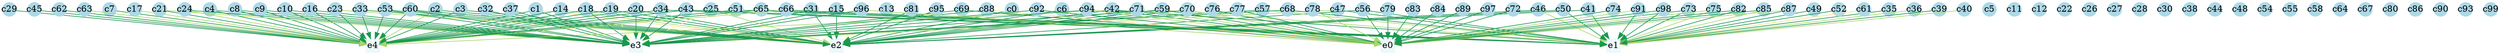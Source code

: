 digraph G {
	splines=false;
	c0[shape=circle, color=lightblue,style=filled ,height=0.30, width=0.30, fixedsize=true,];
	c1[shape=circle, color=lightblue,style=filled ,height=0.30, width=0.30, fixedsize=true,];
	c2[shape=circle, color=lightblue,style=filled ,height=0.30, width=0.30, fixedsize=true,];
	c3[shape=circle, color=lightblue,style=filled ,height=0.30, width=0.30, fixedsize=true,];
	c4[shape=circle, color=lightblue,style=filled ,height=0.30, width=0.30, fixedsize=true,];
	c5[shape=circle, color=lightblue,style=filled ,height=0.30, width=0.30, fixedsize=true,];
	c6[shape=circle, color=lightblue,style=filled ,height=0.30, width=0.30, fixedsize=true,];
	c7[shape=circle, color=lightblue,style=filled ,height=0.30, width=0.30, fixedsize=true,];
	c8[shape=circle, color=lightblue,style=filled ,height=0.30, width=0.30, fixedsize=true,];
	c9[shape=circle, color=lightblue,style=filled ,height=0.30, width=0.30, fixedsize=true,];
	c10[shape=circle, color=lightblue,style=filled ,height=0.30, width=0.30, fixedsize=true,];
	c11[shape=circle, color=lightblue,style=filled ,height=0.30, width=0.30, fixedsize=true,];
	c12[shape=circle, color=lightblue,style=filled ,height=0.30, width=0.30, fixedsize=true,];
	c13[shape=circle, color=lightblue,style=filled ,height=0.30, width=0.30, fixedsize=true,];
	c14[shape=circle, color=lightblue,style=filled ,height=0.30, width=0.30, fixedsize=true,];
	c15[shape=circle, color=lightblue,style=filled ,height=0.30, width=0.30, fixedsize=true,];
	c16[shape=circle, color=lightblue,style=filled ,height=0.30, width=0.30, fixedsize=true,];
	c17[shape=circle, color=lightblue,style=filled ,height=0.30, width=0.30, fixedsize=true,];
	c18[shape=circle, color=lightblue,style=filled ,height=0.30, width=0.30, fixedsize=true,];
	c19[shape=circle, color=lightblue,style=filled ,height=0.30, width=0.30, fixedsize=true,];
	c20[shape=circle, color=lightblue,style=filled ,height=0.30, width=0.30, fixedsize=true,];
	c21[shape=circle, color=lightblue,style=filled ,height=0.30, width=0.30, fixedsize=true,];
	c22[shape=circle, color=lightblue,style=filled ,height=0.30, width=0.30, fixedsize=true,];
	c23[shape=circle, color=lightblue,style=filled ,height=0.30, width=0.30, fixedsize=true,];
	c24[shape=circle, color=lightblue,style=filled ,height=0.30, width=0.30, fixedsize=true,];
	c25[shape=circle, color=lightblue,style=filled ,height=0.30, width=0.30, fixedsize=true,];
	c26[shape=circle, color=lightblue,style=filled ,height=0.30, width=0.30, fixedsize=true,];
	c27[shape=circle, color=lightblue,style=filled ,height=0.30, width=0.30, fixedsize=true,];
	c28[shape=circle, color=lightblue,style=filled ,height=0.30, width=0.30, fixedsize=true,];
	c29[shape=circle, color=lightblue,style=filled ,height=0.30, width=0.30, fixedsize=true,];
	c30[shape=circle, color=lightblue,style=filled ,height=0.30, width=0.30, fixedsize=true,];
	c31[shape=circle, color=lightblue,style=filled ,height=0.30, width=0.30, fixedsize=true,];
	c32[shape=circle, color=lightblue,style=filled ,height=0.30, width=0.30, fixedsize=true,];
	c33[shape=circle, color=lightblue,style=filled ,height=0.30, width=0.30, fixedsize=true,];
	c34[shape=circle, color=lightblue,style=filled ,height=0.30, width=0.30, fixedsize=true,];
	c35[shape=circle, color=lightblue,style=filled ,height=0.30, width=0.30, fixedsize=true,];
	c36[shape=circle, color=lightblue,style=filled ,height=0.30, width=0.30, fixedsize=true,];
	c37[shape=circle, color=lightblue,style=filled ,height=0.30, width=0.30, fixedsize=true,];
	c38[shape=circle, color=lightblue,style=filled ,height=0.30, width=0.30, fixedsize=true,];
	c39[shape=circle, color=lightblue,style=filled ,height=0.30, width=0.30, fixedsize=true,];
	c40[shape=circle, color=lightblue,style=filled ,height=0.30, width=0.30, fixedsize=true,];
	c41[shape=circle, color=lightblue,style=filled ,height=0.30, width=0.30, fixedsize=true,];
	c42[shape=circle, color=lightblue,style=filled ,height=0.30, width=0.30, fixedsize=true,];
	c43[shape=circle, color=lightblue,style=filled ,height=0.30, width=0.30, fixedsize=true,];
	c44[shape=circle, color=lightblue,style=filled ,height=0.30, width=0.30, fixedsize=true,];
	c45[shape=circle, color=lightblue,style=filled ,height=0.30, width=0.30, fixedsize=true,];
	c46[shape=circle, color=lightblue,style=filled ,height=0.30, width=0.30, fixedsize=true,];
	c47[shape=circle, color=lightblue,style=filled ,height=0.30, width=0.30, fixedsize=true,];
	c48[shape=circle, color=lightblue,style=filled ,height=0.30, width=0.30, fixedsize=true,];
	c49[shape=circle, color=lightblue,style=filled ,height=0.30, width=0.30, fixedsize=true,];
	c50[shape=circle, color=lightblue,style=filled ,height=0.30, width=0.30, fixedsize=true,];
	c51[shape=circle, color=lightblue,style=filled ,height=0.30, width=0.30, fixedsize=true,];
	c52[shape=circle, color=lightblue,style=filled ,height=0.30, width=0.30, fixedsize=true,];
	c53[shape=circle, color=lightblue,style=filled ,height=0.30, width=0.30, fixedsize=true,];
	c54[shape=circle, color=lightblue,style=filled ,height=0.30, width=0.30, fixedsize=true,];
	c55[shape=circle, color=lightblue,style=filled ,height=0.30, width=0.30, fixedsize=true,];
	c56[shape=circle, color=lightblue,style=filled ,height=0.30, width=0.30, fixedsize=true,];
	c57[shape=circle, color=lightblue,style=filled ,height=0.30, width=0.30, fixedsize=true,];
	c58[shape=circle, color=lightblue,style=filled ,height=0.30, width=0.30, fixedsize=true,];
	c59[shape=circle, color=lightblue,style=filled ,height=0.30, width=0.30, fixedsize=true,];
	c60[shape=circle, color=lightblue,style=filled ,height=0.30, width=0.30, fixedsize=true,];
	c61[shape=circle, color=lightblue,style=filled ,height=0.30, width=0.30, fixedsize=true,];
	c62[shape=circle, color=lightblue,style=filled ,height=0.30, width=0.30, fixedsize=true,];
	c63[shape=circle, color=lightblue,style=filled ,height=0.30, width=0.30, fixedsize=true,];
	c64[shape=circle, color=lightblue,style=filled ,height=0.30, width=0.30, fixedsize=true,];
	c65[shape=circle, color=lightblue,style=filled ,height=0.30, width=0.30, fixedsize=true,];
	c66[shape=circle, color=lightblue,style=filled ,height=0.30, width=0.30, fixedsize=true,];
	c67[shape=circle, color=lightblue,style=filled ,height=0.30, width=0.30, fixedsize=true,];
	c68[shape=circle, color=lightblue,style=filled ,height=0.30, width=0.30, fixedsize=true,];
	c69[shape=circle, color=lightblue,style=filled ,height=0.30, width=0.30, fixedsize=true,];
	c70[shape=circle, color=lightblue,style=filled ,height=0.30, width=0.30, fixedsize=true,];
	c71[shape=circle, color=lightblue,style=filled ,height=0.30, width=0.30, fixedsize=true,];
	c72[shape=circle, color=lightblue,style=filled ,height=0.30, width=0.30, fixedsize=true,];
	c73[shape=circle, color=lightblue,style=filled ,height=0.30, width=0.30, fixedsize=true,];
	c74[shape=circle, color=lightblue,style=filled ,height=0.30, width=0.30, fixedsize=true,];
	c75[shape=circle, color=lightblue,style=filled ,height=0.30, width=0.30, fixedsize=true,];
	c76[shape=circle, color=lightblue,style=filled ,height=0.30, width=0.30, fixedsize=true,];
	c77[shape=circle, color=lightblue,style=filled ,height=0.30, width=0.30, fixedsize=true,];
	c78[shape=circle, color=lightblue,style=filled ,height=0.30, width=0.30, fixedsize=true,];
	c79[shape=circle, color=lightblue,style=filled ,height=0.30, width=0.30, fixedsize=true,];
	c80[shape=circle, color=lightblue,style=filled ,height=0.30, width=0.30, fixedsize=true,];
	c81[shape=circle, color=lightblue,style=filled ,height=0.30, width=0.30, fixedsize=true,];
	c82[shape=circle, color=lightblue,style=filled ,height=0.30, width=0.30, fixedsize=true,];
	c83[shape=circle, color=lightblue,style=filled ,height=0.30, width=0.30, fixedsize=true,];
	c84[shape=circle, color=lightblue,style=filled ,height=0.30, width=0.30, fixedsize=true,];
	c85[shape=circle, color=lightblue,style=filled ,height=0.30, width=0.30, fixedsize=true,];
	c86[shape=circle, color=lightblue,style=filled ,height=0.30, width=0.30, fixedsize=true,];
	c87[shape=circle, color=lightblue,style=filled ,height=0.30, width=0.30, fixedsize=true,];
	c88[shape=circle, color=lightblue,style=filled ,height=0.30, width=0.30, fixedsize=true,];
	c89[shape=circle, color=lightblue,style=filled ,height=0.30, width=0.30, fixedsize=true,];
	c90[shape=circle, color=lightblue,style=filled ,height=0.30, width=0.30, fixedsize=true,];
	c91[shape=circle, color=lightblue,style=filled ,height=0.30, width=0.30, fixedsize=true,];
	c92[shape=circle, color=lightblue,style=filled ,height=0.30, width=0.30, fixedsize=true,];
	c93[shape=circle, color=lightblue,style=filled ,height=0.30, width=0.30, fixedsize=true,];
	c94[shape=circle, color=lightblue,style=filled ,height=0.30, width=0.30, fixedsize=true,];
	c95[shape=circle, color=lightblue,style=filled ,height=0.30, width=0.30, fixedsize=true,];
	c96[shape=circle, color=lightblue,style=filled ,height=0.30, width=0.30, fixedsize=true,];
	c97[shape=circle, color=lightblue,style=filled ,height=0.30, width=0.30, fixedsize=true,];
	c98[shape=circle, color=lightblue,style=filled ,height=0.30, width=0.30, fixedsize=true,];
	c99[shape=circle, color=lightblue,style=filled ,height=0.30, width=0.30, fixedsize=true,];
	e0[shape=box, color="#edf8fb",style=filled ,height=0.30, width=0.30, fixedsize=true,];
	e1[shape=box, color="#edf8fb",style=filled ,height=0.30, width=0.30, fixedsize=true,];
	e2[shape=box, color="#edf8fb",style=filled ,height=0.30, width=0.30, fixedsize=true,];
	e3[shape=box, color="#edf8fb",style=filled ,height=0.30, width=0.30, fixedsize=true,];
	e4[shape=box, color="#edf8fb",style=filled ,height=0.30, width=0.30, fixedsize=true,];
	"c0" -> "e2"[color="#1a9850"];
	"c1" -> "e2"[color="#fee08b"];
	"c1" -> "e3"[color="#1a9850"];
	"c1" -> "e4"[color="#1a9850"];
	"c2" -> "e2"[color="#1a9850"];
	"c2" -> "e4"[color="#a6d96a"];
	"c3" -> "e2"[color="#1a9850"];
	"c3" -> "e4"[color="#1a9850"];
	"c4" -> "e3"[color="#1a9850"];
	"c4" -> "e4"[color="#1a9850"];
	"c6" -> "e2"[color="#1a9850"];
	"c7" -> "e4"[color="#1a9850"];
	"c8" -> "e3"[color="#1a9850"];
	"c8" -> "e4"[color="#1a9850"];
	"c9" -> "e3"[color="#1a9850"];
	"c9" -> "e4"[color="#1a9850"];
	"c10" -> "e3"[color="#1a9850"];
	"c10" -> "e4"[color="#1a9850"];
	"c13" -> "e2"[color="#ffffbf"];
	"c14" -> "e2"[color="#a6d96a"];
	"c14" -> "e4"[color="#1a9850"];
	"c15" -> "e2"[color="#1a9850"];
	"c15" -> "e3"[color="#1a9850"];
	"c16" -> "e3"[color="#1a9850"];
	"c16" -> "e4"[color="#1a9850"];
	"c17" -> "e4"[color="#a6d96a"];
	"c18" -> "e2"[color="#1a9850"];
	"c18" -> "e3"[color="#1a9850"];
	"c18" -> "e4"[color="#1a9850"];
	"c19" -> "e2"[color="#1a9850"];
	"c19" -> "e3"[color="#ffffbf"];
	"c19" -> "e4"[color="#1a9850"];
	"c20" -> "e2"[color="#1a9850"];
	"c20" -> "e3"[color="#1a9850"];
	"c20" -> "e4"[color="#1a9850"];
	"c21" -> "e3"[color="#a6d96a"];
	"c21" -> "e4"[color="#1a9850"];
	"c23" -> "e2"[color="#a6d96a"];
	"c23" -> "e4"[color="#1a9850"];
	"c24" -> "e3"[color="#1a9850"];
	"c24" -> "e4"[color="#a6d96a"];
	"c25" -> "e2"[color="#a6d96a"];
	"c25" -> "e3"[color="#ffffbf"];
	"c29" -> "e4"[color="#1a9850"];
	"c31" -> "e2"[color="#1a9850"];
	"c31" -> "e3"[color="#1a9850"];
	"c32" -> "e3"[color="#1a9850"];
	"c33" -> "e2"[color="#1a9850"];
	"c33" -> "e4"[color="#1a9850"];
	"c34" -> "e1"[color="#1a9850"];
	"c34" -> "e3"[color="#1a9850"];
	"c34" -> "e4"[color="#1a9850"];
	"c35" -> "e1"[color="#1a9850"];
	"c36" -> "e1"[color="#a6d96a"];
	"c37" -> "e3"[color="#1a9850"];
	"c39" -> "e1"[color="#1a9850"];
	"c40" -> "e1"[color="#a6d96a"];
	"c41" -> "e1"[color="#1a9850"];
	"c41" -> "e2"[color="#1a9850"];
	"c42" -> "e0"[color="#1a9850"];
	"c42" -> "e1"[color="#1a9850"];
	"c42" -> "e2"[color="#1a9850"];
	"c42" -> "e4"[color="#a6d96a"];
	"c43" -> "e1"[color="#1a9850"];
	"c43" -> "e3"[color="#1a9850"];
	"c43" -> "e4"[color="#1a9850"];
	"c45" -> "e4"[color="#1a9850"];
	"c46" -> "e1"[color="#a6d96a"];
	"c46" -> "e2"[color="#1a9850"];
	"c47" -> "e1"[color="#1a9850"];
	"c47" -> "e3"[color="#a6d96a"];
	"c49" -> "e1"[color="#1a9850"];
	"c50" -> "e1"[color="#1a9850"];
	"c50" -> "e2"[color="#1a9850"];
	"c51" -> "e1"[color="#1a9850"];
	"c51" -> "e4"[color="#1a9850"];
	"c52" -> "e1"[color="#1a9850"];
	"c53" -> "e2"[color="#1a9850"];
	"c53" -> "e3"[color="#1a9850"];
	"c53" -> "e4"[color="#1a9850"];
	"c56" -> "e0"[color="#1a9850"];
	"c56" -> "e1"[color="#1a9850"];
	"c56" -> "e2"[color="#1a9850"];
	"c57" -> "e1"[color="#a6d96a"];
	"c57" -> "e3"[color="#1a9850"];
	"c59" -> "e0"[color="#1a9850"];
	"c59" -> "e1"[color="#a6d96a"];
	"c59" -> "e2"[color="#1a9850"];
	"c59" -> "e3"[color="#1a9850"];
	"c60" -> "e2"[color="#1a9850"];
	"c60" -> "e3"[color="#1a9850"];
	"c60" -> "e4"[color="#1a9850"];
	"c61" -> "e1"[color="#fee08b"];
	"c62" -> "e4"[color="#1a9850"];
	"c63" -> "e4"[color="#a6d96a"];
	"c65" -> "e1"[color="#1a9850"];
	"c65" -> "e4"[color="#1a9850"];
	"c66" -> "e1"[color="#1a9850"];
	"c66" -> "e4"[color="#a6d96a"];
	"c68" -> "e1"[color="#1a9850"];
	"c68" -> "e3"[color="#1a9850"];
	"c69" -> "e0"[color="#1a9850"];
	"c69" -> "e3"[color="#1a9850"];
	"c70" -> "e0"[color="#a6d96a"];
	"c70" -> "e2"[color="#1a9850"];
	"c71" -> "e0"[color="#a6d96a"];
	"c71" -> "e2"[color="#1a9850"];
	"c72" -> "e0"[color="#1a9850"];
	"c73" -> "e0"[color="#1a9850"];
	"c73" -> "e1"[color="#1a9850"];
	"c74" -> "e0"[color="#1a9850"];
	"c75" -> "e0"[color="#a6d96a"];
	"c75" -> "e1"[color="#a6d96a"];
	"c76" -> "e0"[color="#1a9850"];
	"c77" -> "e0"[color="#1a9850"];
	"c78" -> "e0"[color="#a6d96a"];
	"c79" -> "e0"[color="#1a9850"];
	"c81" -> "e2"[color="#1a9850"];
	"c82" -> "e0"[color="#1a9850"];
	"c82" -> "e1"[color="#1a9850"];
	"c83" -> "e0"[color="#1a9850"];
	"c84" -> "e0"[color="#1a9850"];
	"c85" -> "e0"[color="#1a9850"];
	"c85" -> "e1"[color="#a6d96a"];
	"c87" -> "e0"[color="#a6d96a"];
	"c87" -> "e1"[color="#1a9850"];
	"c88" -> "e0"[color="#fee08b"];
	"c88" -> "e3"[color="#1a9850"];
	"c89" -> "e0"[color="#1a9850"];
	"c91" -> "e0"[color="#a6d96a"];
	"c91" -> "e1"[color="#1a9850"];
	"c92" -> "e0"[color="#1a9850"];
	"c92" -> "e3"[color="#1a9850"];
	"c94" -> "e0"[color="#a6d96a"];
	"c94" -> "e3"[color="#1a9850"];
	"c95" -> "e2"[color="#1a9850"];
	"c96" -> "e0"[color="#a6d96a"];
	"c96" -> "e3"[color="#1a9850"];
	"c97" -> "e0"[color="#1a9850"];
	"c98" -> "e0"[color="#1a9850"];
	"c98" -> "e1"[color="#1a9850"];
}